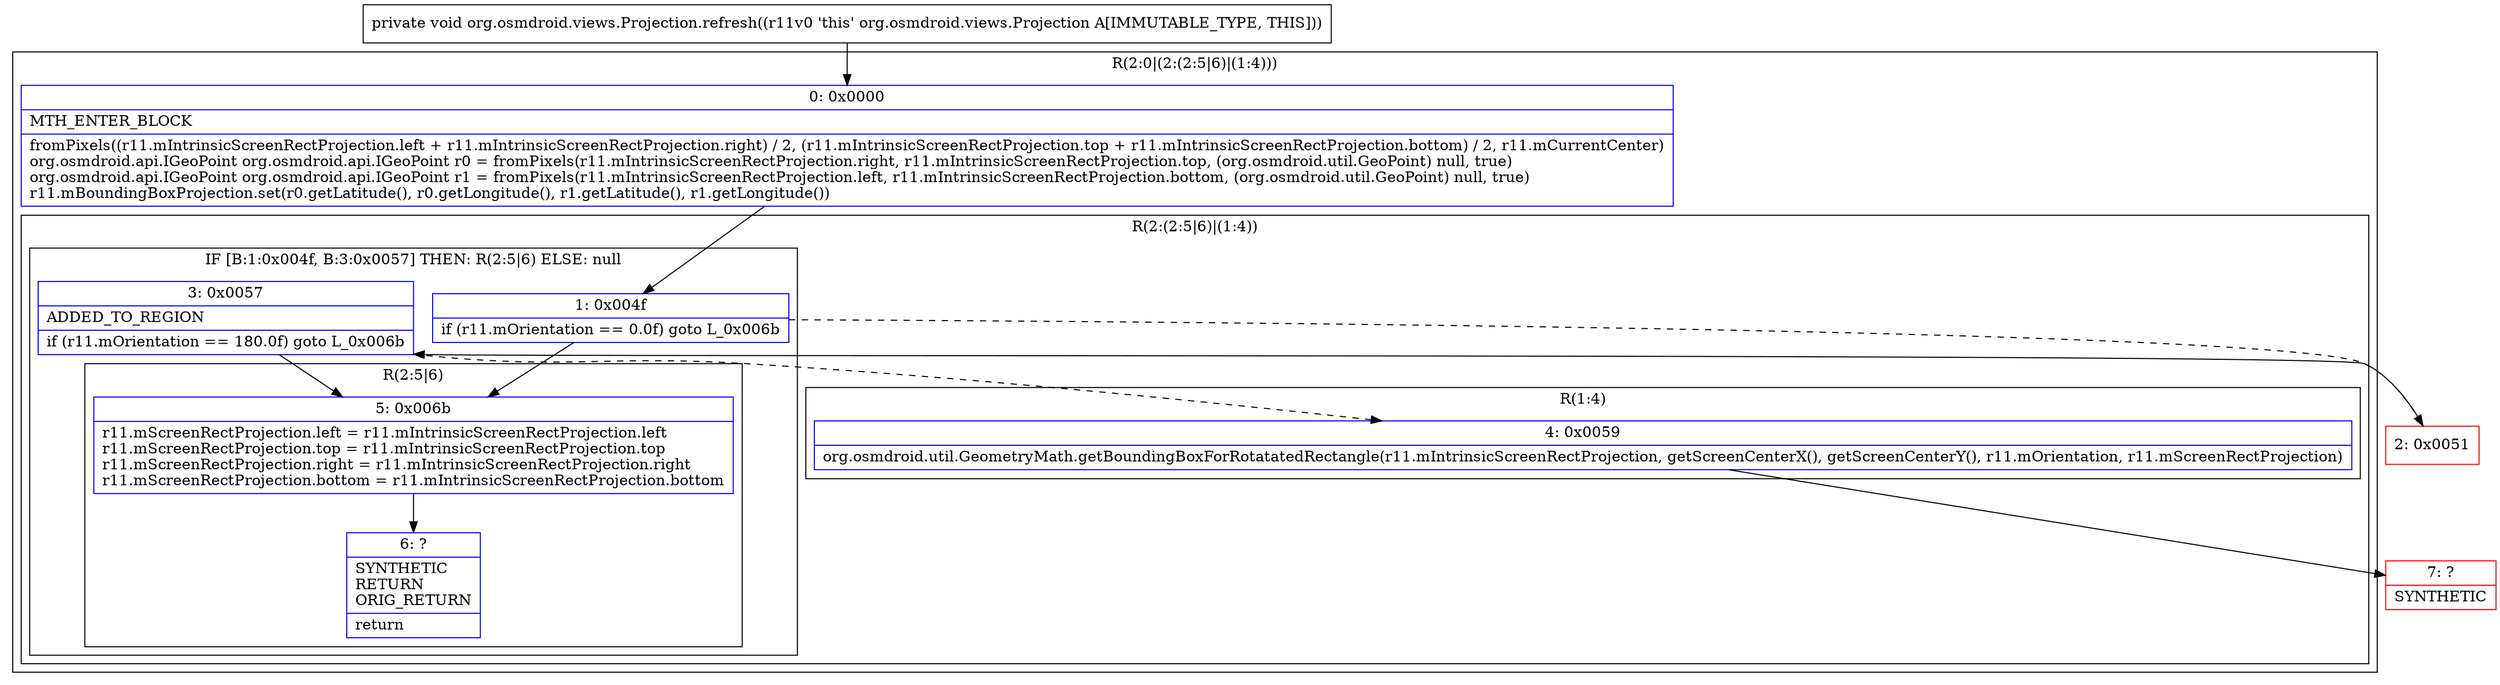 digraph "CFG fororg.osmdroid.views.Projection.refresh()V" {
subgraph cluster_Region_1183935671 {
label = "R(2:0|(2:(2:5|6)|(1:4)))";
node [shape=record,color=blue];
Node_0 [shape=record,label="{0\:\ 0x0000|MTH_ENTER_BLOCK\l|fromPixels((r11.mIntrinsicScreenRectProjection.left + r11.mIntrinsicScreenRectProjection.right) \/ 2, (r11.mIntrinsicScreenRectProjection.top + r11.mIntrinsicScreenRectProjection.bottom) \/ 2, r11.mCurrentCenter)\lorg.osmdroid.api.IGeoPoint org.osmdroid.api.IGeoPoint r0 = fromPixels(r11.mIntrinsicScreenRectProjection.right, r11.mIntrinsicScreenRectProjection.top, (org.osmdroid.util.GeoPoint) null, true)\lorg.osmdroid.api.IGeoPoint org.osmdroid.api.IGeoPoint r1 = fromPixels(r11.mIntrinsicScreenRectProjection.left, r11.mIntrinsicScreenRectProjection.bottom, (org.osmdroid.util.GeoPoint) null, true)\lr11.mBoundingBoxProjection.set(r0.getLatitude(), r0.getLongitude(), r1.getLatitude(), r1.getLongitude())\l}"];
subgraph cluster_Region_1280759519 {
label = "R(2:(2:5|6)|(1:4))";
node [shape=record,color=blue];
subgraph cluster_IfRegion_1762752061 {
label = "IF [B:1:0x004f, B:3:0x0057] THEN: R(2:5|6) ELSE: null";
node [shape=record,color=blue];
Node_1 [shape=record,label="{1\:\ 0x004f|if (r11.mOrientation == 0.0f) goto L_0x006b\l}"];
Node_3 [shape=record,label="{3\:\ 0x0057|ADDED_TO_REGION\l|if (r11.mOrientation == 180.0f) goto L_0x006b\l}"];
subgraph cluster_Region_1167587242 {
label = "R(2:5|6)";
node [shape=record,color=blue];
Node_5 [shape=record,label="{5\:\ 0x006b|r11.mScreenRectProjection.left = r11.mIntrinsicScreenRectProjection.left\lr11.mScreenRectProjection.top = r11.mIntrinsicScreenRectProjection.top\lr11.mScreenRectProjection.right = r11.mIntrinsicScreenRectProjection.right\lr11.mScreenRectProjection.bottom = r11.mIntrinsicScreenRectProjection.bottom\l}"];
Node_6 [shape=record,label="{6\:\ ?|SYNTHETIC\lRETURN\lORIG_RETURN\l|return\l}"];
}
}
subgraph cluster_Region_1442560277 {
label = "R(1:4)";
node [shape=record,color=blue];
Node_4 [shape=record,label="{4\:\ 0x0059|org.osmdroid.util.GeometryMath.getBoundingBoxForRotatatedRectangle(r11.mIntrinsicScreenRectProjection, getScreenCenterX(), getScreenCenterY(), r11.mOrientation, r11.mScreenRectProjection)\l}"];
}
}
}
Node_2 [shape=record,color=red,label="{2\:\ 0x0051}"];
Node_7 [shape=record,color=red,label="{7\:\ ?|SYNTHETIC\l}"];
MethodNode[shape=record,label="{private void org.osmdroid.views.Projection.refresh((r11v0 'this' org.osmdroid.views.Projection A[IMMUTABLE_TYPE, THIS])) }"];
MethodNode -> Node_0;
Node_0 -> Node_1;
Node_1 -> Node_2[style=dashed];
Node_1 -> Node_5;
Node_3 -> Node_4[style=dashed];
Node_3 -> Node_5;
Node_5 -> Node_6;
Node_4 -> Node_7;
Node_2 -> Node_3;
}

